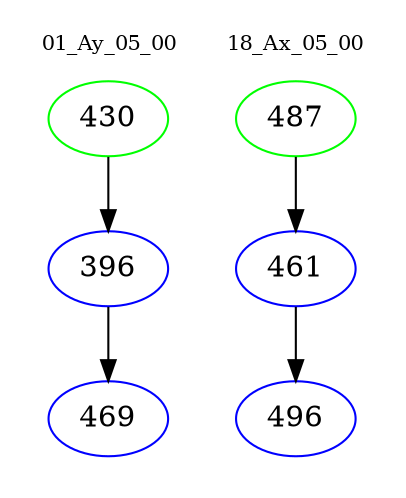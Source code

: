 digraph{
subgraph cluster_0 {
color = white
label = "01_Ay_05_00";
fontsize=10;
T0_430 [label="430", color="green"]
T0_430 -> T0_396 [color="black"]
T0_396 [label="396", color="blue"]
T0_396 -> T0_469 [color="black"]
T0_469 [label="469", color="blue"]
}
subgraph cluster_1 {
color = white
label = "18_Ax_05_00";
fontsize=10;
T1_487 [label="487", color="green"]
T1_487 -> T1_461 [color="black"]
T1_461 [label="461", color="blue"]
T1_461 -> T1_496 [color="black"]
T1_496 [label="496", color="blue"]
}
}
